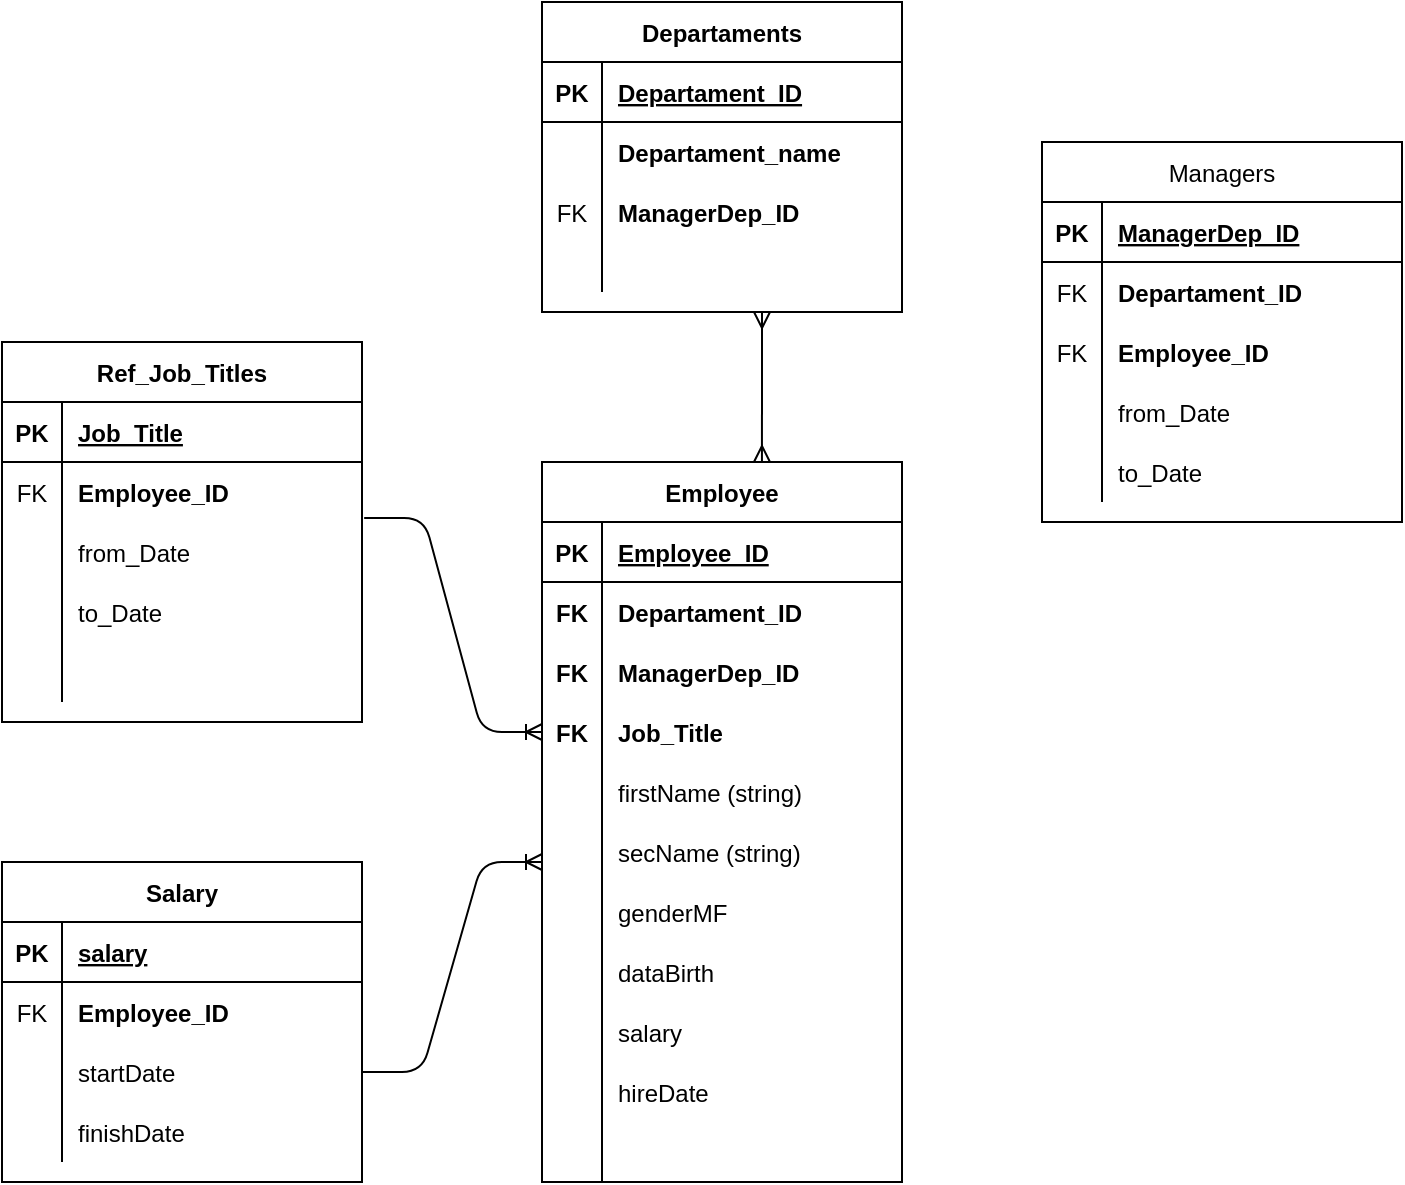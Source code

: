 <mxfile version="13.8.1" type="github"><diagram id="v65PNkJ61GbIifvFXmhB" name="Page-1"><mxGraphModel dx="1235" dy="578" grid="1" gridSize="10" guides="1" tooltips="1" connect="1" arrows="1" fold="1" page="1" pageScale="1" pageWidth="827" pageHeight="1169" math="0" shadow="0"><root><mxCell id="0"/><mxCell id="1" parent="0"/><mxCell id="LOyZ8DNp9sTi-8k64zps-158" value="Departaments" style="shape=table;startSize=30;container=1;collapsible=1;childLayout=tableLayout;fixedRows=1;rowLines=0;fontStyle=1;align=center;resizeLast=1;" parent="1" vertex="1"><mxGeometry x="310" y="10" width="180" height="155" as="geometry"/></mxCell><mxCell id="LOyZ8DNp9sTi-8k64zps-159" value="" style="shape=partialRectangle;collapsible=0;dropTarget=0;pointerEvents=0;fillColor=none;top=0;left=0;bottom=1;right=0;points=[[0,0.5],[1,0.5]];portConstraint=eastwest;" parent="LOyZ8DNp9sTi-8k64zps-158" vertex="1"><mxGeometry y="30" width="180" height="30" as="geometry"/></mxCell><mxCell id="LOyZ8DNp9sTi-8k64zps-160" value="PK" style="shape=partialRectangle;connectable=0;fillColor=none;top=0;left=0;bottom=0;right=0;fontStyle=1;overflow=hidden;" parent="LOyZ8DNp9sTi-8k64zps-159" vertex="1"><mxGeometry width="30" height="30" as="geometry"/></mxCell><mxCell id="LOyZ8DNp9sTi-8k64zps-161" value="Departament_ID" style="shape=partialRectangle;connectable=0;fillColor=none;top=0;left=0;bottom=0;right=0;align=left;spacingLeft=6;fontStyle=5;overflow=hidden;" parent="LOyZ8DNp9sTi-8k64zps-159" vertex="1"><mxGeometry x="30" width="150" height="30" as="geometry"/></mxCell><mxCell id="LOyZ8DNp9sTi-8k64zps-162" value="" style="shape=partialRectangle;collapsible=0;dropTarget=0;pointerEvents=0;fillColor=none;top=0;left=0;bottom=0;right=0;points=[[0,0.5],[1,0.5]];portConstraint=eastwest;" parent="LOyZ8DNp9sTi-8k64zps-158" vertex="1"><mxGeometry y="60" width="180" height="30" as="geometry"/></mxCell><mxCell id="LOyZ8DNp9sTi-8k64zps-163" value="" style="shape=partialRectangle;connectable=0;fillColor=none;top=0;left=0;bottom=0;right=0;editable=1;overflow=hidden;" parent="LOyZ8DNp9sTi-8k64zps-162" vertex="1"><mxGeometry width="30" height="30" as="geometry"/></mxCell><mxCell id="LOyZ8DNp9sTi-8k64zps-164" value="Departament_name" style="shape=partialRectangle;connectable=0;fillColor=none;top=0;left=0;bottom=0;right=0;align=left;spacingLeft=6;overflow=hidden;fontStyle=1" parent="LOyZ8DNp9sTi-8k64zps-162" vertex="1"><mxGeometry x="30" width="150" height="30" as="geometry"/></mxCell><mxCell id="LOyZ8DNp9sTi-8k64zps-165" value="" style="shape=partialRectangle;collapsible=0;dropTarget=0;pointerEvents=0;fillColor=none;top=0;left=0;bottom=0;right=0;points=[[0,0.5],[1,0.5]];portConstraint=eastwest;" parent="LOyZ8DNp9sTi-8k64zps-158" vertex="1"><mxGeometry y="90" width="180" height="30" as="geometry"/></mxCell><mxCell id="LOyZ8DNp9sTi-8k64zps-166" value="FK" style="shape=partialRectangle;connectable=0;fillColor=none;top=0;left=0;bottom=0;right=0;editable=1;overflow=hidden;" parent="LOyZ8DNp9sTi-8k64zps-165" vertex="1"><mxGeometry width="30" height="30" as="geometry"/></mxCell><mxCell id="LOyZ8DNp9sTi-8k64zps-167" value="ManagerDep_ID" style="shape=partialRectangle;connectable=0;fillColor=none;top=0;left=0;bottom=0;right=0;align=left;spacingLeft=6;overflow=hidden;fontStyle=1" parent="LOyZ8DNp9sTi-8k64zps-165" vertex="1"><mxGeometry x="30" width="150" height="30" as="geometry"/></mxCell><mxCell id="LOyZ8DNp9sTi-8k64zps-168" value="" style="shape=partialRectangle;collapsible=0;dropTarget=0;pointerEvents=0;fillColor=none;top=0;left=0;bottom=0;right=0;points=[[0,0.5],[1,0.5]];portConstraint=eastwest;" parent="LOyZ8DNp9sTi-8k64zps-158" vertex="1"><mxGeometry y="120" width="180" height="25" as="geometry"/></mxCell><mxCell id="LOyZ8DNp9sTi-8k64zps-169" value="" style="shape=partialRectangle;connectable=0;fillColor=none;top=0;left=0;bottom=0;right=0;editable=1;overflow=hidden;" parent="LOyZ8DNp9sTi-8k64zps-168" vertex="1"><mxGeometry width="30" height="25" as="geometry"/></mxCell><mxCell id="LOyZ8DNp9sTi-8k64zps-170" value="" style="shape=partialRectangle;connectable=0;fillColor=none;top=0;left=0;bottom=0;right=0;align=left;spacingLeft=6;overflow=hidden;" parent="LOyZ8DNp9sTi-8k64zps-168" vertex="1"><mxGeometry x="30" width="150" height="25" as="geometry"/></mxCell><mxCell id="LOyZ8DNp9sTi-8k64zps-1" value="Employee" style="shape=table;startSize=30;container=1;collapsible=1;childLayout=tableLayout;fixedRows=1;rowLines=0;fontStyle=1;align=center;resizeLast=1;" parent="1" vertex="1"><mxGeometry x="310" y="240" width="180" height="360" as="geometry"/></mxCell><mxCell id="LOyZ8DNp9sTi-8k64zps-2" value="" style="shape=partialRectangle;collapsible=0;dropTarget=0;pointerEvents=0;fillColor=none;top=0;left=0;bottom=1;right=0;points=[[0,0.5],[1,0.5]];portConstraint=eastwest;" parent="LOyZ8DNp9sTi-8k64zps-1" vertex="1"><mxGeometry y="30" width="180" height="30" as="geometry"/></mxCell><mxCell id="LOyZ8DNp9sTi-8k64zps-3" value="PK" style="shape=partialRectangle;connectable=0;fillColor=none;top=0;left=0;bottom=0;right=0;fontStyle=1;overflow=hidden;" parent="LOyZ8DNp9sTi-8k64zps-2" vertex="1"><mxGeometry width="30" height="30" as="geometry"/></mxCell><mxCell id="LOyZ8DNp9sTi-8k64zps-4" value="Employee_ID" style="shape=partialRectangle;connectable=0;fillColor=none;top=0;left=0;bottom=0;right=0;align=left;spacingLeft=6;fontStyle=5;overflow=hidden;" parent="LOyZ8DNp9sTi-8k64zps-2" vertex="1"><mxGeometry x="30" width="150" height="30" as="geometry"/></mxCell><mxCell id="LOyZ8DNp9sTi-8k64zps-5" value="" style="shape=partialRectangle;collapsible=0;dropTarget=0;pointerEvents=0;fillColor=none;top=0;left=0;bottom=0;right=0;points=[[0,0.5],[1,0.5]];portConstraint=eastwest;" parent="LOyZ8DNp9sTi-8k64zps-1" vertex="1"><mxGeometry y="60" width="180" height="30" as="geometry"/></mxCell><mxCell id="LOyZ8DNp9sTi-8k64zps-6" value="FK" style="shape=partialRectangle;connectable=0;fillColor=none;top=0;left=0;bottom=0;right=0;editable=1;overflow=hidden;fontStyle=1" parent="LOyZ8DNp9sTi-8k64zps-5" vertex="1"><mxGeometry width="30" height="30" as="geometry"/></mxCell><mxCell id="LOyZ8DNp9sTi-8k64zps-7" value="Departament_ID" style="shape=partialRectangle;connectable=0;fillColor=none;top=0;left=0;bottom=0;right=0;align=left;spacingLeft=6;overflow=hidden;fontStyle=1" parent="LOyZ8DNp9sTi-8k64zps-5" vertex="1"><mxGeometry x="30" width="150" height="30" as="geometry"/></mxCell><mxCell id="LOyZ8DNp9sTi-8k64zps-86" value="" style="shape=partialRectangle;collapsible=0;dropTarget=0;pointerEvents=0;fillColor=none;top=0;left=0;bottom=0;right=0;points=[[0,0.5],[1,0.5]];portConstraint=eastwest;" parent="LOyZ8DNp9sTi-8k64zps-1" vertex="1"><mxGeometry y="90" width="180" height="30" as="geometry"/></mxCell><mxCell id="LOyZ8DNp9sTi-8k64zps-87" value="FK" style="shape=partialRectangle;connectable=0;fillColor=none;top=0;left=0;bottom=0;right=0;editable=1;overflow=hidden;fontStyle=1" parent="LOyZ8DNp9sTi-8k64zps-86" vertex="1"><mxGeometry width="30" height="30" as="geometry"/></mxCell><mxCell id="LOyZ8DNp9sTi-8k64zps-88" value="ManagerDep_ID" style="shape=partialRectangle;connectable=0;fillColor=none;top=0;left=0;bottom=0;right=0;align=left;spacingLeft=6;overflow=hidden;fontStyle=1" parent="LOyZ8DNp9sTi-8k64zps-86" vertex="1"><mxGeometry x="30" width="150" height="30" as="geometry"/></mxCell><mxCell id="LOyZ8DNp9sTi-8k64zps-171" value="" style="shape=partialRectangle;collapsible=0;dropTarget=0;pointerEvents=0;fillColor=none;top=0;left=0;bottom=0;right=0;points=[[0,0.5],[1,0.5]];portConstraint=eastwest;" parent="LOyZ8DNp9sTi-8k64zps-1" vertex="1"><mxGeometry y="120" width="180" height="30" as="geometry"/></mxCell><mxCell id="LOyZ8DNp9sTi-8k64zps-172" value="FK" style="shape=partialRectangle;connectable=0;fillColor=none;top=0;left=0;bottom=0;right=0;editable=1;overflow=hidden;fontStyle=1" parent="LOyZ8DNp9sTi-8k64zps-171" vertex="1"><mxGeometry width="30" height="30" as="geometry"/></mxCell><mxCell id="LOyZ8DNp9sTi-8k64zps-173" value="Job_Title" style="shape=partialRectangle;connectable=0;fillColor=none;top=0;left=0;bottom=0;right=0;align=left;spacingLeft=6;overflow=hidden;fontStyle=1" parent="LOyZ8DNp9sTi-8k64zps-171" vertex="1"><mxGeometry x="30" width="150" height="30" as="geometry"/></mxCell><mxCell id="LOyZ8DNp9sTi-8k64zps-127" value="" style="shape=partialRectangle;collapsible=0;dropTarget=0;pointerEvents=0;fillColor=none;top=0;left=0;bottom=0;right=0;points=[[0,0.5],[1,0.5]];portConstraint=eastwest;" parent="LOyZ8DNp9sTi-8k64zps-1" vertex="1"><mxGeometry y="150" width="180" height="30" as="geometry"/></mxCell><mxCell id="LOyZ8DNp9sTi-8k64zps-128" value="" style="shape=partialRectangle;connectable=0;fillColor=none;top=0;left=0;bottom=0;right=0;editable=1;overflow=hidden;" parent="LOyZ8DNp9sTi-8k64zps-127" vertex="1"><mxGeometry width="30" height="30" as="geometry"/></mxCell><mxCell id="LOyZ8DNp9sTi-8k64zps-129" value="firstName (string)" style="shape=partialRectangle;connectable=0;fillColor=none;top=0;left=0;bottom=0;right=0;align=left;spacingLeft=6;overflow=hidden;" parent="LOyZ8DNp9sTi-8k64zps-127" vertex="1"><mxGeometry x="30" width="150" height="30" as="geometry"/></mxCell><mxCell id="LOyZ8DNp9sTi-8k64zps-8" value="" style="shape=partialRectangle;collapsible=0;dropTarget=0;pointerEvents=0;fillColor=none;top=0;left=0;bottom=0;right=0;points=[[0,0.5],[1,0.5]];portConstraint=eastwest;" parent="LOyZ8DNp9sTi-8k64zps-1" vertex="1"><mxGeometry y="180" width="180" height="30" as="geometry"/></mxCell><mxCell id="LOyZ8DNp9sTi-8k64zps-9" value="" style="shape=partialRectangle;connectable=0;fillColor=none;top=0;left=0;bottom=0;right=0;editable=1;overflow=hidden;" parent="LOyZ8DNp9sTi-8k64zps-8" vertex="1"><mxGeometry width="30" height="30" as="geometry"/></mxCell><mxCell id="LOyZ8DNp9sTi-8k64zps-10" value="secName (string)" style="shape=partialRectangle;connectable=0;fillColor=none;top=0;left=0;bottom=0;right=0;align=left;spacingLeft=6;overflow=hidden;" parent="LOyZ8DNp9sTi-8k64zps-8" vertex="1"><mxGeometry x="30" width="150" height="30" as="geometry"/></mxCell><mxCell id="LOyZ8DNp9sTi-8k64zps-11" value="" style="shape=partialRectangle;collapsible=0;dropTarget=0;pointerEvents=0;fillColor=none;top=0;left=0;bottom=0;right=0;points=[[0,0.5],[1,0.5]];portConstraint=eastwest;" parent="LOyZ8DNp9sTi-8k64zps-1" vertex="1"><mxGeometry y="210" width="180" height="30" as="geometry"/></mxCell><mxCell id="LOyZ8DNp9sTi-8k64zps-12" value="" style="shape=partialRectangle;connectable=0;fillColor=none;top=0;left=0;bottom=0;right=0;editable=1;overflow=hidden;" parent="LOyZ8DNp9sTi-8k64zps-11" vertex="1"><mxGeometry width="30" height="30" as="geometry"/></mxCell><mxCell id="LOyZ8DNp9sTi-8k64zps-13" value="genderMF" style="shape=partialRectangle;connectable=0;fillColor=none;top=0;left=0;bottom=0;right=0;align=left;spacingLeft=6;overflow=hidden;" parent="LOyZ8DNp9sTi-8k64zps-11" vertex="1"><mxGeometry x="30" width="150" height="30" as="geometry"/></mxCell><mxCell id="LOyZ8DNp9sTi-8k64zps-61" value="" style="shape=partialRectangle;collapsible=0;dropTarget=0;pointerEvents=0;fillColor=none;top=0;left=0;bottom=0;right=0;points=[[0,0.5],[1,0.5]];portConstraint=eastwest;" parent="LOyZ8DNp9sTi-8k64zps-1" vertex="1"><mxGeometry y="240" width="180" height="30" as="geometry"/></mxCell><mxCell id="LOyZ8DNp9sTi-8k64zps-62" value="" style="shape=partialRectangle;connectable=0;fillColor=none;top=0;left=0;bottom=0;right=0;editable=1;overflow=hidden;" parent="LOyZ8DNp9sTi-8k64zps-61" vertex="1"><mxGeometry width="30" height="30" as="geometry"/></mxCell><mxCell id="LOyZ8DNp9sTi-8k64zps-63" value="dataBirth" style="shape=partialRectangle;connectable=0;fillColor=none;top=0;left=0;bottom=0;right=0;align=left;spacingLeft=6;overflow=hidden;" parent="LOyZ8DNp9sTi-8k64zps-61" vertex="1"><mxGeometry x="30" width="150" height="30" as="geometry"/></mxCell><mxCell id="LOyZ8DNp9sTi-8k64zps-152" value="" style="shape=partialRectangle;collapsible=0;dropTarget=0;pointerEvents=0;fillColor=none;top=0;left=0;bottom=0;right=0;points=[[0,0.5],[1,0.5]];portConstraint=eastwest;" parent="LOyZ8DNp9sTi-8k64zps-1" vertex="1"><mxGeometry y="270" width="180" height="30" as="geometry"/></mxCell><mxCell id="LOyZ8DNp9sTi-8k64zps-153" value="" style="shape=partialRectangle;connectable=0;fillColor=none;top=0;left=0;bottom=0;right=0;editable=1;overflow=hidden;" parent="LOyZ8DNp9sTi-8k64zps-152" vertex="1"><mxGeometry width="30" height="30" as="geometry"/></mxCell><mxCell id="LOyZ8DNp9sTi-8k64zps-154" value="salary" style="shape=partialRectangle;connectable=0;fillColor=none;top=0;left=0;bottom=0;right=0;align=left;spacingLeft=6;overflow=hidden;" parent="LOyZ8DNp9sTi-8k64zps-152" vertex="1"><mxGeometry x="30" width="150" height="30" as="geometry"/></mxCell><mxCell id="LOyZ8DNp9sTi-8k64zps-155" value="" style="shape=partialRectangle;collapsible=0;dropTarget=0;pointerEvents=0;fillColor=none;top=0;left=0;bottom=0;right=0;points=[[0,0.5],[1,0.5]];portConstraint=eastwest;" parent="LOyZ8DNp9sTi-8k64zps-1" vertex="1"><mxGeometry y="300" width="180" height="30" as="geometry"/></mxCell><mxCell id="LOyZ8DNp9sTi-8k64zps-156" value="" style="shape=partialRectangle;connectable=0;fillColor=none;top=0;left=0;bottom=0;right=0;editable=1;overflow=hidden;" parent="LOyZ8DNp9sTi-8k64zps-155" vertex="1"><mxGeometry width="30" height="30" as="geometry"/></mxCell><mxCell id="LOyZ8DNp9sTi-8k64zps-157" value="hireDate" style="shape=partialRectangle;connectable=0;fillColor=none;top=0;left=0;bottom=0;right=0;align=left;spacingLeft=6;overflow=hidden;" parent="LOyZ8DNp9sTi-8k64zps-155" vertex="1"><mxGeometry x="30" width="150" height="30" as="geometry"/></mxCell><mxCell id="LOyZ8DNp9sTi-8k64zps-200" value="" style="shape=partialRectangle;collapsible=0;dropTarget=0;pointerEvents=0;fillColor=none;top=0;left=0;bottom=0;right=0;points=[[0,0.5],[1,0.5]];portConstraint=eastwest;" parent="LOyZ8DNp9sTi-8k64zps-1" vertex="1"><mxGeometry y="330" width="180" height="30" as="geometry"/></mxCell><mxCell id="LOyZ8DNp9sTi-8k64zps-201" value="" style="shape=partialRectangle;connectable=0;fillColor=none;top=0;left=0;bottom=0;right=0;editable=1;overflow=hidden;" parent="LOyZ8DNp9sTi-8k64zps-200" vertex="1"><mxGeometry width="30" height="30" as="geometry"/></mxCell><mxCell id="LOyZ8DNp9sTi-8k64zps-202" value="" style="shape=partialRectangle;connectable=0;fillColor=none;top=0;left=0;bottom=0;right=0;align=left;spacingLeft=6;overflow=hidden;" parent="LOyZ8DNp9sTi-8k64zps-200" vertex="1"><mxGeometry x="30" width="150" height="30" as="geometry"/></mxCell><mxCell id="LOyZ8DNp9sTi-8k64zps-187" value="Ref_Job_Titles" style="shape=table;startSize=30;container=1;collapsible=1;childLayout=tableLayout;fixedRows=1;rowLines=0;fontStyle=1;align=center;resizeLast=1;" parent="1" vertex="1"><mxGeometry x="40" y="180" width="180" height="190" as="geometry"/></mxCell><mxCell id="LOyZ8DNp9sTi-8k64zps-188" value="" style="shape=partialRectangle;collapsible=0;dropTarget=0;pointerEvents=0;fillColor=none;top=0;left=0;bottom=1;right=0;points=[[0,0.5],[1,0.5]];portConstraint=eastwest;" parent="LOyZ8DNp9sTi-8k64zps-187" vertex="1"><mxGeometry y="30" width="180" height="30" as="geometry"/></mxCell><mxCell id="LOyZ8DNp9sTi-8k64zps-189" value="PK" style="shape=partialRectangle;connectable=0;fillColor=none;top=0;left=0;bottom=0;right=0;fontStyle=1;overflow=hidden;" parent="LOyZ8DNp9sTi-8k64zps-188" vertex="1"><mxGeometry width="30" height="30" as="geometry"/></mxCell><mxCell id="LOyZ8DNp9sTi-8k64zps-190" value="Job_Title" style="shape=partialRectangle;connectable=0;fillColor=none;top=0;left=0;bottom=0;right=0;align=left;spacingLeft=6;fontStyle=5;overflow=hidden;" parent="LOyZ8DNp9sTi-8k64zps-188" vertex="1"><mxGeometry x="30" width="150" height="30" as="geometry"/></mxCell><mxCell id="LOyZ8DNp9sTi-8k64zps-191" value="" style="shape=partialRectangle;collapsible=0;dropTarget=0;pointerEvents=0;fillColor=none;top=0;left=0;bottom=0;right=0;points=[[0,0.5],[1,0.5]];portConstraint=eastwest;" parent="LOyZ8DNp9sTi-8k64zps-187" vertex="1"><mxGeometry y="60" width="180" height="30" as="geometry"/></mxCell><mxCell id="LOyZ8DNp9sTi-8k64zps-192" value="FK" style="shape=partialRectangle;connectable=0;fillColor=none;top=0;left=0;bottom=0;right=0;editable=1;overflow=hidden;" parent="LOyZ8DNp9sTi-8k64zps-191" vertex="1"><mxGeometry width="30" height="30" as="geometry"/></mxCell><mxCell id="LOyZ8DNp9sTi-8k64zps-193" value="Employee_ID" style="shape=partialRectangle;connectable=0;fillColor=none;top=0;left=0;bottom=0;right=0;align=left;spacingLeft=6;overflow=hidden;fontStyle=1" parent="LOyZ8DNp9sTi-8k64zps-191" vertex="1"><mxGeometry x="30" width="150" height="30" as="geometry"/></mxCell><mxCell id="LOyZ8DNp9sTi-8k64zps-194" value="" style="shape=partialRectangle;collapsible=0;dropTarget=0;pointerEvents=0;fillColor=none;top=0;left=0;bottom=0;right=0;points=[[0,0.5],[1,0.5]];portConstraint=eastwest;" parent="LOyZ8DNp9sTi-8k64zps-187" vertex="1"><mxGeometry y="90" width="180" height="30" as="geometry"/></mxCell><mxCell id="LOyZ8DNp9sTi-8k64zps-195" value="" style="shape=partialRectangle;connectable=0;fillColor=none;top=0;left=0;bottom=0;right=0;editable=1;overflow=hidden;" parent="LOyZ8DNp9sTi-8k64zps-194" vertex="1"><mxGeometry width="30" height="30" as="geometry"/></mxCell><mxCell id="LOyZ8DNp9sTi-8k64zps-196" value="from_Date" style="shape=partialRectangle;connectable=0;fillColor=none;top=0;left=0;bottom=0;right=0;align=left;spacingLeft=6;overflow=hidden;" parent="LOyZ8DNp9sTi-8k64zps-194" vertex="1"><mxGeometry x="30" width="150" height="30" as="geometry"/></mxCell><mxCell id="LOyZ8DNp9sTi-8k64zps-197" value="" style="shape=partialRectangle;collapsible=0;dropTarget=0;pointerEvents=0;fillColor=none;top=0;left=0;bottom=0;right=0;points=[[0,0.5],[1,0.5]];portConstraint=eastwest;" parent="LOyZ8DNp9sTi-8k64zps-187" vertex="1"><mxGeometry y="120" width="180" height="30" as="geometry"/></mxCell><mxCell id="LOyZ8DNp9sTi-8k64zps-198" value="" style="shape=partialRectangle;connectable=0;fillColor=none;top=0;left=0;bottom=0;right=0;editable=1;overflow=hidden;" parent="LOyZ8DNp9sTi-8k64zps-197" vertex="1"><mxGeometry width="30" height="30" as="geometry"/></mxCell><mxCell id="LOyZ8DNp9sTi-8k64zps-199" value="to_Date" style="shape=partialRectangle;connectable=0;fillColor=none;top=0;left=0;bottom=0;right=0;align=left;spacingLeft=6;overflow=hidden;" parent="LOyZ8DNp9sTi-8k64zps-197" vertex="1"><mxGeometry x="30" width="150" height="30" as="geometry"/></mxCell><mxCell id="8w9yFjpXjLLnzgPfrEKs-1" value="" style="shape=partialRectangle;collapsible=0;dropTarget=0;pointerEvents=0;fillColor=none;top=0;left=0;bottom=0;right=0;points=[[0,0.5],[1,0.5]];portConstraint=eastwest;" vertex="1" parent="LOyZ8DNp9sTi-8k64zps-187"><mxGeometry y="150" width="180" height="30" as="geometry"/></mxCell><mxCell id="8w9yFjpXjLLnzgPfrEKs-2" value="" style="shape=partialRectangle;connectable=0;fillColor=none;top=0;left=0;bottom=0;right=0;editable=1;overflow=hidden;" vertex="1" parent="8w9yFjpXjLLnzgPfrEKs-1"><mxGeometry width="30" height="30" as="geometry"/></mxCell><mxCell id="8w9yFjpXjLLnzgPfrEKs-3" value="" style="shape=partialRectangle;connectable=0;fillColor=none;top=0;left=0;bottom=0;right=0;align=left;spacingLeft=6;overflow=hidden;" vertex="1" parent="8w9yFjpXjLLnzgPfrEKs-1"><mxGeometry x="30" width="150" height="30" as="geometry"/></mxCell><mxCell id="N5A0FvyLh5VZcnxC9_xn-1" value="Salary" style="shape=table;startSize=30;container=1;collapsible=1;childLayout=tableLayout;fixedRows=1;rowLines=0;fontStyle=1;align=center;resizeLast=1;" parent="1" vertex="1"><mxGeometry x="40" y="440" width="180" height="160" as="geometry"/></mxCell><mxCell id="N5A0FvyLh5VZcnxC9_xn-2" value="" style="shape=partialRectangle;collapsible=0;dropTarget=0;pointerEvents=0;fillColor=none;top=0;left=0;bottom=1;right=0;points=[[0,0.5],[1,0.5]];portConstraint=eastwest;" parent="N5A0FvyLh5VZcnxC9_xn-1" vertex="1"><mxGeometry y="30" width="180" height="30" as="geometry"/></mxCell><mxCell id="N5A0FvyLh5VZcnxC9_xn-3" value="PK" style="shape=partialRectangle;connectable=0;fillColor=none;top=0;left=0;bottom=0;right=0;fontStyle=1;overflow=hidden;" parent="N5A0FvyLh5VZcnxC9_xn-2" vertex="1"><mxGeometry width="30" height="30" as="geometry"/></mxCell><mxCell id="N5A0FvyLh5VZcnxC9_xn-4" value="salary" style="shape=partialRectangle;connectable=0;fillColor=none;top=0;left=0;bottom=0;right=0;align=left;spacingLeft=6;fontStyle=5;overflow=hidden;" parent="N5A0FvyLh5VZcnxC9_xn-2" vertex="1"><mxGeometry x="30" width="150" height="30" as="geometry"/></mxCell><mxCell id="N5A0FvyLh5VZcnxC9_xn-5" value="" style="shape=partialRectangle;collapsible=0;dropTarget=0;pointerEvents=0;fillColor=none;top=0;left=0;bottom=0;right=0;points=[[0,0.5],[1,0.5]];portConstraint=eastwest;fontStyle=1" parent="N5A0FvyLh5VZcnxC9_xn-1" vertex="1"><mxGeometry y="60" width="180" height="30" as="geometry"/></mxCell><mxCell id="N5A0FvyLh5VZcnxC9_xn-6" value="FK" style="shape=partialRectangle;connectable=0;fillColor=none;top=0;left=0;bottom=0;right=0;editable=1;overflow=hidden;" parent="N5A0FvyLh5VZcnxC9_xn-5" vertex="1"><mxGeometry width="30" height="30" as="geometry"/></mxCell><mxCell id="N5A0FvyLh5VZcnxC9_xn-7" value="Employee_ID" style="shape=partialRectangle;connectable=0;fillColor=none;top=0;left=0;bottom=0;right=0;align=left;spacingLeft=6;overflow=hidden;fontStyle=1" parent="N5A0FvyLh5VZcnxC9_xn-5" vertex="1"><mxGeometry x="30" width="150" height="30" as="geometry"/></mxCell><mxCell id="N5A0FvyLh5VZcnxC9_xn-8" value="" style="shape=partialRectangle;collapsible=0;dropTarget=0;pointerEvents=0;fillColor=none;top=0;left=0;bottom=0;right=0;points=[[0,0.5],[1,0.5]];portConstraint=eastwest;" parent="N5A0FvyLh5VZcnxC9_xn-1" vertex="1"><mxGeometry y="90" width="180" height="30" as="geometry"/></mxCell><mxCell id="N5A0FvyLh5VZcnxC9_xn-9" value="" style="shape=partialRectangle;connectable=0;fillColor=none;top=0;left=0;bottom=0;right=0;editable=1;overflow=hidden;" parent="N5A0FvyLh5VZcnxC9_xn-8" vertex="1"><mxGeometry width="30" height="30" as="geometry"/></mxCell><mxCell id="N5A0FvyLh5VZcnxC9_xn-10" value="startDate" style="shape=partialRectangle;connectable=0;fillColor=none;top=0;left=0;bottom=0;right=0;align=left;spacingLeft=6;overflow=hidden;" parent="N5A0FvyLh5VZcnxC9_xn-8" vertex="1"><mxGeometry x="30" width="150" height="30" as="geometry"/></mxCell><mxCell id="N5A0FvyLh5VZcnxC9_xn-11" value="" style="shape=partialRectangle;collapsible=0;dropTarget=0;pointerEvents=0;fillColor=none;top=0;left=0;bottom=0;right=0;points=[[0,0.5],[1,0.5]];portConstraint=eastwest;" parent="N5A0FvyLh5VZcnxC9_xn-1" vertex="1"><mxGeometry y="120" width="180" height="30" as="geometry"/></mxCell><mxCell id="N5A0FvyLh5VZcnxC9_xn-12" value="" style="shape=partialRectangle;connectable=0;fillColor=none;top=0;left=0;bottom=0;right=0;editable=1;overflow=hidden;" parent="N5A0FvyLh5VZcnxC9_xn-11" vertex="1"><mxGeometry width="30" height="30" as="geometry"/></mxCell><mxCell id="N5A0FvyLh5VZcnxC9_xn-13" value="finishDate" style="shape=partialRectangle;connectable=0;fillColor=none;top=0;left=0;bottom=0;right=0;align=left;spacingLeft=6;overflow=hidden;" parent="N5A0FvyLh5VZcnxC9_xn-11" vertex="1"><mxGeometry x="30" width="150" height="30" as="geometry"/></mxCell><mxCell id="LOyZ8DNp9sTi-8k64zps-174" value="Managers" style="shape=table;startSize=30;container=1;collapsible=1;childLayout=tableLayout;fixedRows=1;rowLines=0;fontStyle=0;align=center;resizeLast=1;" parent="1" vertex="1"><mxGeometry x="560" y="80" width="180" height="190" as="geometry"/></mxCell><mxCell id="LOyZ8DNp9sTi-8k64zps-175" value="" style="shape=partialRectangle;collapsible=0;dropTarget=0;pointerEvents=0;fillColor=none;top=0;left=0;bottom=1;right=0;points=[[0,0.5],[1,0.5]];portConstraint=eastwest;" parent="LOyZ8DNp9sTi-8k64zps-174" vertex="1"><mxGeometry y="30" width="180" height="30" as="geometry"/></mxCell><mxCell id="LOyZ8DNp9sTi-8k64zps-176" value="PK" style="shape=partialRectangle;connectable=0;fillColor=none;top=0;left=0;bottom=0;right=0;fontStyle=1;overflow=hidden;" parent="LOyZ8DNp9sTi-8k64zps-175" vertex="1"><mxGeometry width="30" height="30" as="geometry"/></mxCell><mxCell id="LOyZ8DNp9sTi-8k64zps-177" value="ManagerDep_ID" style="shape=partialRectangle;connectable=0;fillColor=none;top=0;left=0;bottom=0;right=0;align=left;spacingLeft=6;fontStyle=5;overflow=hidden;" parent="LOyZ8DNp9sTi-8k64zps-175" vertex="1"><mxGeometry x="30" width="150" height="30" as="geometry"/></mxCell><mxCell id="LOyZ8DNp9sTi-8k64zps-178" value="" style="shape=partialRectangle;collapsible=0;dropTarget=0;pointerEvents=0;fillColor=none;top=0;left=0;bottom=0;right=0;points=[[0,0.5],[1,0.5]];portConstraint=eastwest;fontStyle=1" parent="LOyZ8DNp9sTi-8k64zps-174" vertex="1"><mxGeometry y="60" width="180" height="30" as="geometry"/></mxCell><mxCell id="LOyZ8DNp9sTi-8k64zps-179" value="FK" style="shape=partialRectangle;connectable=0;fillColor=none;top=0;left=0;bottom=0;right=0;editable=1;overflow=hidden;" parent="LOyZ8DNp9sTi-8k64zps-178" vertex="1"><mxGeometry width="30" height="30" as="geometry"/></mxCell><mxCell id="LOyZ8DNp9sTi-8k64zps-180" value="Departament_ID" style="shape=partialRectangle;connectable=0;fillColor=none;top=0;left=0;bottom=0;right=0;align=left;spacingLeft=6;overflow=hidden;fontStyle=1" parent="LOyZ8DNp9sTi-8k64zps-178" vertex="1"><mxGeometry x="30" width="150" height="30" as="geometry"/></mxCell><mxCell id="LOyZ8DNp9sTi-8k64zps-181" value="" style="shape=partialRectangle;collapsible=0;dropTarget=0;pointerEvents=0;fillColor=none;top=0;left=0;bottom=0;right=0;points=[[0,0.5],[1,0.5]];portConstraint=eastwest;" parent="LOyZ8DNp9sTi-8k64zps-174" vertex="1"><mxGeometry y="90" width="180" height="30" as="geometry"/></mxCell><mxCell id="LOyZ8DNp9sTi-8k64zps-182" value="FK" style="shape=partialRectangle;connectable=0;fillColor=none;top=0;left=0;bottom=0;right=0;editable=1;overflow=hidden;" parent="LOyZ8DNp9sTi-8k64zps-181" vertex="1"><mxGeometry width="30" height="30" as="geometry"/></mxCell><mxCell id="LOyZ8DNp9sTi-8k64zps-183" value="Employee_ID" style="shape=partialRectangle;connectable=0;fillColor=none;top=0;left=0;bottom=0;right=0;align=left;spacingLeft=6;overflow=hidden;fontStyle=1" parent="LOyZ8DNp9sTi-8k64zps-181" vertex="1"><mxGeometry x="30" width="150" height="30" as="geometry"/></mxCell><mxCell id="LOyZ8DNp9sTi-8k64zps-184" value="" style="shape=partialRectangle;collapsible=0;dropTarget=0;pointerEvents=0;fillColor=none;top=0;left=0;bottom=0;right=0;points=[[0,0.5],[1,0.5]];portConstraint=eastwest;" parent="LOyZ8DNp9sTi-8k64zps-174" vertex="1"><mxGeometry y="120" width="180" height="30" as="geometry"/></mxCell><mxCell id="LOyZ8DNp9sTi-8k64zps-185" value="" style="shape=partialRectangle;connectable=0;fillColor=none;top=0;left=0;bottom=0;right=0;editable=1;overflow=hidden;" parent="LOyZ8DNp9sTi-8k64zps-184" vertex="1"><mxGeometry width="30" height="30" as="geometry"/></mxCell><mxCell id="LOyZ8DNp9sTi-8k64zps-186" value="from_Date" style="shape=partialRectangle;connectable=0;fillColor=none;top=0;left=0;bottom=0;right=0;align=left;spacingLeft=6;overflow=hidden;" parent="LOyZ8DNp9sTi-8k64zps-184" vertex="1"><mxGeometry x="30" width="150" height="30" as="geometry"/></mxCell><mxCell id="8w9yFjpXjLLnzgPfrEKs-4" value="" style="shape=partialRectangle;collapsible=0;dropTarget=0;pointerEvents=0;fillColor=none;top=0;left=0;bottom=0;right=0;points=[[0,0.5],[1,0.5]];portConstraint=eastwest;" vertex="1" parent="LOyZ8DNp9sTi-8k64zps-174"><mxGeometry y="150" width="180" height="30" as="geometry"/></mxCell><mxCell id="8w9yFjpXjLLnzgPfrEKs-5" value="" style="shape=partialRectangle;connectable=0;fillColor=none;top=0;left=0;bottom=0;right=0;editable=1;overflow=hidden;" vertex="1" parent="8w9yFjpXjLLnzgPfrEKs-4"><mxGeometry width="30" height="30" as="geometry"/></mxCell><mxCell id="8w9yFjpXjLLnzgPfrEKs-6" value="to_Date" style="shape=partialRectangle;connectable=0;fillColor=none;top=0;left=0;bottom=0;right=0;align=left;spacingLeft=6;overflow=hidden;" vertex="1" parent="8w9yFjpXjLLnzgPfrEKs-4"><mxGeometry x="30" width="150" height="30" as="geometry"/></mxCell><mxCell id="8w9yFjpXjLLnzgPfrEKs-10" value="" style="edgeStyle=entityRelationEdgeStyle;fontSize=12;html=1;endArrow=ERoneToMany;exitX=1;exitY=0.5;exitDx=0;exitDy=0;" edge="1" parent="1" source="N5A0FvyLh5VZcnxC9_xn-8"><mxGeometry width="100" height="100" relative="1" as="geometry"><mxPoint x="210" y="540" as="sourcePoint"/><mxPoint x="310" y="440" as="targetPoint"/></mxGeometry></mxCell><mxCell id="8w9yFjpXjLLnzgPfrEKs-11" value="" style="edgeStyle=entityRelationEdgeStyle;fontSize=12;html=1;endArrow=ERoneToMany;exitX=1.006;exitY=-0.067;exitDx=0;exitDy=0;exitPerimeter=0;entryX=0;entryY=0.5;entryDx=0;entryDy=0;" edge="1" parent="1" source="LOyZ8DNp9sTi-8k64zps-194" target="LOyZ8DNp9sTi-8k64zps-171"><mxGeometry width="100" height="100" relative="1" as="geometry"><mxPoint x="350" y="420" as="sourcePoint"/><mxPoint x="450" y="320" as="targetPoint"/></mxGeometry></mxCell><mxCell id="8w9yFjpXjLLnzgPfrEKs-13" value="" style="fontSize=12;html=1;endArrow=ERmany;startArrow=ERmany;exitX=0.611;exitY=0;exitDx=0;exitDy=0;exitPerimeter=0;" edge="1" parent="1" source="LOyZ8DNp9sTi-8k64zps-1"><mxGeometry width="100" height="100" relative="1" as="geometry"><mxPoint x="420" y="235" as="sourcePoint"/><mxPoint x="420" y="165" as="targetPoint"/></mxGeometry></mxCell></root></mxGraphModel></diagram></mxfile>